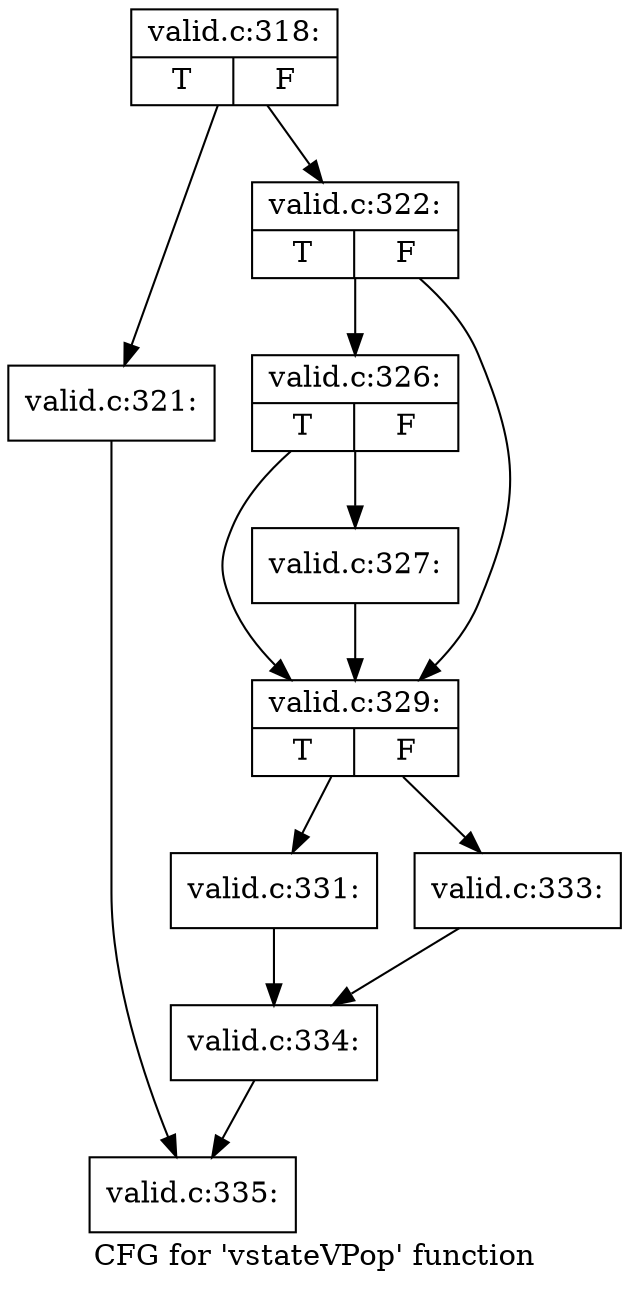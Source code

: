 digraph "CFG for 'vstateVPop' function" {
	label="CFG for 'vstateVPop' function";

	Node0x5336040 [shape=record,label="{valid.c:318:|{<s0>T|<s1>F}}"];
	Node0x5336040 -> Node0x5336320;
	Node0x5336040 -> Node0x5336370;
	Node0x5336320 [shape=record,label="{valid.c:321:}"];
	Node0x5336320 -> Node0x53364e0;
	Node0x5336370 [shape=record,label="{valid.c:322:|{<s0>T|<s1>F}}"];
	Node0x5336370 -> Node0x53418c0;
	Node0x5336370 -> Node0x5341870;
	Node0x53418c0 [shape=record,label="{valid.c:326:|{<s0>T|<s1>F}}"];
	Node0x53418c0 -> Node0x5341820;
	Node0x53418c0 -> Node0x5341870;
	Node0x5341820 [shape=record,label="{valid.c:327:}"];
	Node0x5341820 -> Node0x5341870;
	Node0x5341870 [shape=record,label="{valid.c:329:|{<s0>T|<s1>F}}"];
	Node0x5341870 -> Node0x53427f0;
	Node0x5341870 -> Node0x5343480;
	Node0x53427f0 [shape=record,label="{valid.c:331:}"];
	Node0x53427f0 -> Node0x5342b20;
	Node0x5343480 [shape=record,label="{valid.c:333:}"];
	Node0x5343480 -> Node0x5342b20;
	Node0x5342b20 [shape=record,label="{valid.c:334:}"];
	Node0x5342b20 -> Node0x53364e0;
	Node0x53364e0 [shape=record,label="{valid.c:335:}"];
}
